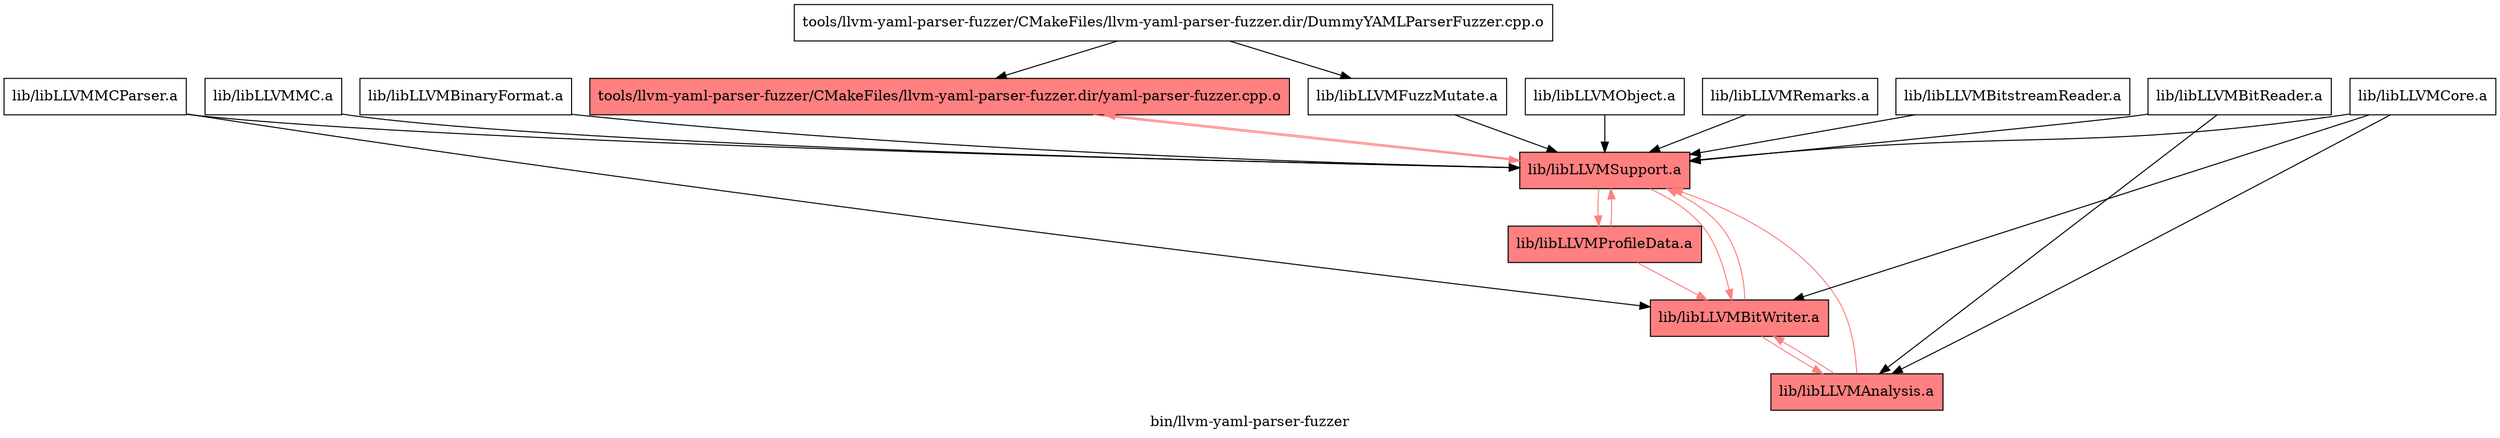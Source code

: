digraph "bin/llvm-yaml-parser-fuzzer" {
	label="bin/llvm-yaml-parser-fuzzer";

	Node0x556e26ad66c8 [shape=record,shape=record,label="{tools/llvm-yaml-parser-fuzzer/CMakeFiles/llvm-yaml-parser-fuzzer.dir/DummyYAMLParserFuzzer.cpp.o}"];
	Node0x556e26ad66c8 -> Node0x556e26ad8568;
	Node0x556e26ad66c8 -> Node0x556e26ad93c8;
	Node0x556e26ad8568 [shape=record,shape=record,style=filled,fillcolor="1.000000 0.5 1",label="{tools/llvm-yaml-parser-fuzzer/CMakeFiles/llvm-yaml-parser-fuzzer.dir/yaml-parser-fuzzer.cpp.o}"];
	Node0x556e26ad8568 -> Node0x556e26ad8ec8[color="1.000000 0.5 1"];
	Node0x556e26ad93c8 [shape=record,shape=record,label="{lib/libLLVMFuzzMutate.a}"];
	Node0x556e26ad93c8 -> Node0x556e26ad8ec8;
	Node0x556e26ad8ec8 [shape=record,shape=record,style=filled,fillcolor="1.000000 0.5 1",label="{lib/libLLVMSupport.a}"];
	Node0x556e26ad8ec8 -> Node0x556e26ad8568[color="1.000000 0.5 1"];
	Node0x556e26ad8ec8 -> Node0x556e26ad98c8[color="1.000000 0.5 1"];
	Node0x556e26ad8ec8 -> Node0x556e26adb0d8[color="1.000000 0.5 1"];
	Node0x556e26ad98c8 [shape=record,shape=record,style=filled,fillcolor="1.000000 0.5 1",label="{lib/libLLVMBitWriter.a}"];
	Node0x556e26ad98c8 -> Node0x556e26ad8ec8[color="1.000000 0.5 1"];
	Node0x556e26ad98c8 -> Node0x556e26adbe48[color="1.000000 0.5 1"];
	Node0x556e26adbe48 [shape=record,shape=record,style=filled,fillcolor="1.000000 0.5 1",label="{lib/libLLVMAnalysis.a}"];
	Node0x556e26adbe48 -> Node0x556e26ad8ec8[color="1.000000 0.5 1"];
	Node0x556e26adbe48 -> Node0x556e26ad98c8[color="1.000000 0.5 1"];
	Node0x556e26adb948 [shape=record,shape=record,label="{lib/libLLVMObject.a}"];
	Node0x556e26adb948 -> Node0x556e26ad8ec8;
	Node0x556e26adc848 [shape=record,shape=record,label="{lib/libLLVMBitReader.a}"];
	Node0x556e26adc848 -> Node0x556e26ad8ec8;
	Node0x556e26adc848 -> Node0x556e26adbe48;
	Node0x556e26adc348 [shape=record,shape=record,label="{lib/libLLVMMCParser.a}"];
	Node0x556e26adc348 -> Node0x556e26ad8ec8;
	Node0x556e26adc348 -> Node0x556e26ad98c8;
	Node0x556e26adb0d8 [shape=record,shape=record,style=filled,fillcolor="1.000000 0.5 1",label="{lib/libLLVMProfileData.a}"];
	Node0x556e26adb0d8 -> Node0x556e26ad8ec8[color="1.000000 0.5 1"];
	Node0x556e26adb0d8 -> Node0x556e26ad98c8[color="1.000000 0.5 1"];
	Node0x556e26adab88 [shape=record,shape=record,label="{lib/libLLVMCore.a}"];
	Node0x556e26adab88 -> Node0x556e26ad8ec8;
	Node0x556e26adab88 -> Node0x556e26adbe48;
	Node0x556e26adab88 -> Node0x556e26ad98c8;
	Node0x556e26adaa48 [shape=record,shape=record,label="{lib/libLLVMRemarks.a}"];
	Node0x556e26adaa48 -> Node0x556e26ad8ec8;
	Node0x556e26ade9b8 [shape=record,shape=record,label="{lib/libLLVMBitstreamReader.a}"];
	Node0x556e26ade9b8 -> Node0x556e26ad8ec8;
	Node0x556e26adef08 [shape=record,shape=record,label="{lib/libLLVMMC.a}"];
	Node0x556e26adef08 -> Node0x556e26ad8ec8;
	Node0x556e26ade058 [shape=record,shape=record,label="{lib/libLLVMBinaryFormat.a}"];
	Node0x556e26ade058 -> Node0x556e26ad8ec8;
}
